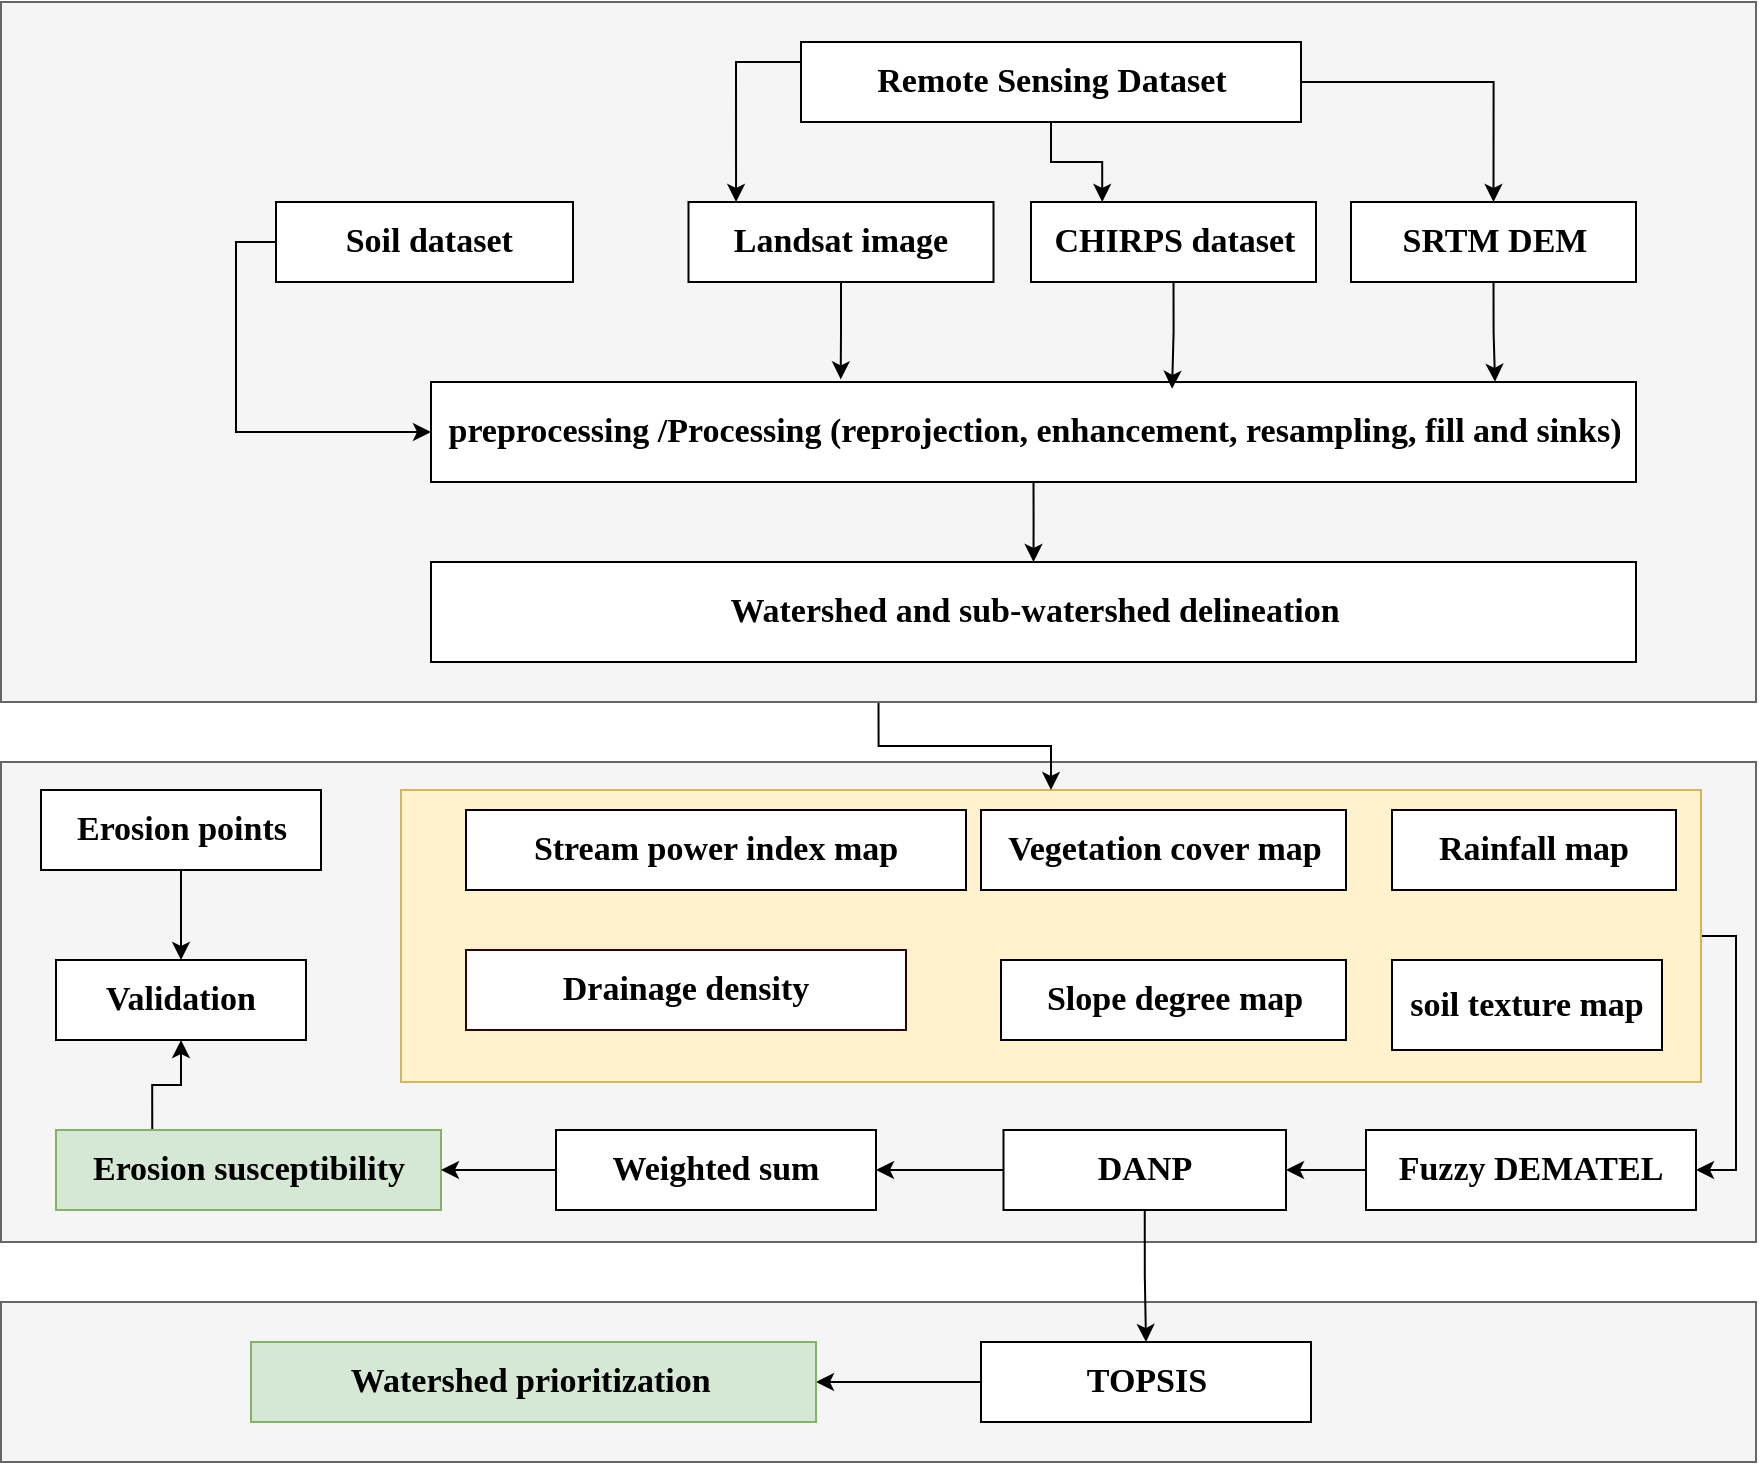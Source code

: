 <mxfile version="28.2.5">
  <diagram name="Page-1" id="t93nePplv1bX5VRD2M3A">
    <mxGraphModel dx="1026" dy="516" grid="1" gridSize="10" guides="1" tooltips="1" connect="1" arrows="1" fold="1" page="1" pageScale="1" pageWidth="1169" pageHeight="827" math="0" shadow="0">
      <root>
        <mxCell id="0" />
        <mxCell id="1" parent="0" />
        <mxCell id="rc6Js2rve7goH0_EYzzB-37" value="" style="rounded=0;whiteSpace=wrap;html=1;fillColor=#f5f5f5;strokeColor=#666666;fontColor=#333333;" vertex="1" parent="1">
          <mxGeometry x="82.5" y="400" width="877.5" height="240" as="geometry" />
        </mxCell>
        <mxCell id="rc6Js2rve7goH0_EYzzB-49" style="edgeStyle=orthogonalEdgeStyle;rounded=0;orthogonalLoop=1;jettySize=auto;html=1;exitX=1;exitY=0.5;exitDx=0;exitDy=0;entryX=1;entryY=0.5;entryDx=0;entryDy=0;" edge="1" parent="1" source="rc6Js2rve7goH0_EYzzB-39" target="rc6Js2rve7goH0_EYzzB-15">
          <mxGeometry relative="1" as="geometry">
            <Array as="points">
              <mxPoint x="950" y="487" />
              <mxPoint x="950" y="604" />
            </Array>
          </mxGeometry>
        </mxCell>
        <mxCell id="rc6Js2rve7goH0_EYzzB-39" value="" style="rounded=0;whiteSpace=wrap;html=1;fillColor=#fff2cc;strokeColor=#d6b656;" vertex="1" parent="1">
          <mxGeometry x="282.5" y="414" width="650" height="146" as="geometry" />
        </mxCell>
        <mxCell id="rc6Js2rve7goH0_EYzzB-1" value="&lt;b&gt;&lt;font style=&quot;font-size: 17px;&quot; face=&quot;Times New Roman&quot;&gt;soil texture map&lt;/font&gt;&lt;/b&gt;" style="rounded=0;whiteSpace=wrap;html=1;" vertex="1" parent="1">
          <mxGeometry x="778" y="499" width="135" height="45" as="geometry" />
        </mxCell>
        <mxCell id="rc6Js2rve7goH0_EYzzB-2" value="&lt;b&gt;&lt;font style=&quot;font-size: 17px;&quot; face=&quot;Times New Roman&quot;&gt;Stream power index map&lt;/font&gt;&lt;/b&gt;" style="rounded=0;whiteSpace=wrap;html=1;" vertex="1" parent="1">
          <mxGeometry x="315" y="424" width="250" height="40" as="geometry" />
        </mxCell>
        <mxCell id="rc6Js2rve7goH0_EYzzB-3" value="&lt;b&gt;&lt;font style=&quot;font-size: 17px;&quot; face=&quot;Times New Roman&quot;&gt;Vegetation cover map&lt;/font&gt;&lt;/b&gt;" style="rounded=0;whiteSpace=wrap;html=1;" vertex="1" parent="1">
          <mxGeometry x="572.5" y="424" width="182.5" height="40" as="geometry" />
        </mxCell>
        <mxCell id="rc6Js2rve7goH0_EYzzB-48" style="edgeStyle=orthogonalEdgeStyle;rounded=0;orthogonalLoop=1;jettySize=auto;html=1;exitX=0.5;exitY=1;exitDx=0;exitDy=0;entryX=0.5;entryY=0;entryDx=0;entryDy=0;" edge="1" parent="1" source="rc6Js2rve7goH0_EYzzB-36" target="rc6Js2rve7goH0_EYzzB-39">
          <mxGeometry relative="1" as="geometry" />
        </mxCell>
        <mxCell id="rc6Js2rve7goH0_EYzzB-36" value="" style="rounded=0;whiteSpace=wrap;html=1;fillColor=#f5f5f5;strokeColor=#666666;fontColor=#333333;" vertex="1" parent="1">
          <mxGeometry x="82.5" y="20" width="877.5" height="350" as="geometry" />
        </mxCell>
        <mxCell id="rc6Js2rve7goH0_EYzzB-4" value="&lt;font face=&quot;Times New Roman&quot;&gt;&lt;span style=&quot;font-size: 17px;&quot;&gt;&lt;b&gt;Rainfall map&lt;/b&gt;&lt;/span&gt;&lt;/font&gt;" style="rounded=0;whiteSpace=wrap;html=1;" vertex="1" parent="1">
          <mxGeometry x="778" y="424" width="142" height="40" as="geometry" />
        </mxCell>
        <mxCell id="rc6Js2rve7goH0_EYzzB-5" value="&lt;font face=&quot;Times New Roman&quot;&gt;&lt;span style=&quot;font-size: 17px;&quot;&gt;&lt;b&gt;Drainage density&lt;/b&gt;&lt;/span&gt;&lt;/font&gt;" style="rounded=0;whiteSpace=wrap;html=1;strokeColor=#330000;" vertex="1" parent="1">
          <mxGeometry x="315" y="494" width="220" height="40" as="geometry" />
        </mxCell>
        <mxCell id="rc6Js2rve7goH0_EYzzB-6" value="&lt;font face=&quot;Times New Roman&quot;&gt;&lt;span style=&quot;font-size: 17px;&quot;&gt;&lt;b&gt;Slope degree map&lt;/b&gt;&lt;/span&gt;&lt;/font&gt;" style="rounded=0;whiteSpace=wrap;html=1;" vertex="1" parent="1">
          <mxGeometry x="582.5" y="499" width="172.5" height="40" as="geometry" />
        </mxCell>
        <mxCell id="rc6Js2rve7goH0_EYzzB-35" style="edgeStyle=orthogonalEdgeStyle;rounded=0;orthogonalLoop=1;jettySize=auto;html=1;exitX=0.5;exitY=1;exitDx=0;exitDy=0;" edge="1" parent="1" source="rc6Js2rve7goH0_EYzzB-7" target="rc6Js2rve7goH0_EYzzB-22">
          <mxGeometry relative="1" as="geometry" />
        </mxCell>
        <mxCell id="rc6Js2rve7goH0_EYzzB-7" value="&lt;font face=&quot;Times New Roman&quot;&gt;&lt;span style=&quot;font-size: 17px;&quot;&gt;&lt;b&gt;preprocessing /Processing (reprojection, enhancement, resampling, fill and sinks)&lt;/b&gt;&lt;/span&gt;&lt;/font&gt;" style="rounded=0;whiteSpace=wrap;html=1;" vertex="1" parent="1">
          <mxGeometry x="297.5" y="210" width="602.5" height="50" as="geometry" />
        </mxCell>
        <mxCell id="rc6Js2rve7goH0_EYzzB-8" value="&lt;font face=&quot;Times New Roman&quot;&gt;&lt;span style=&quot;font-size: 17px;&quot;&gt;&lt;b&gt;CHIRPS dataset&lt;/b&gt;&lt;/span&gt;&lt;/font&gt;" style="rounded=0;whiteSpace=wrap;html=1;" vertex="1" parent="1">
          <mxGeometry x="597.5" y="120" width="142.5" height="40" as="geometry" />
        </mxCell>
        <mxCell id="rc6Js2rve7goH0_EYzzB-9" value="&lt;font face=&quot;Times New Roman&quot;&gt;&lt;span style=&quot;font-size: 17px;&quot;&gt;&lt;b&gt;Landsat image&lt;/b&gt;&lt;/span&gt;&lt;/font&gt;" style="rounded=0;whiteSpace=wrap;html=1;" vertex="1" parent="1">
          <mxGeometry x="426.25" y="120" width="152.5" height="40" as="geometry" />
        </mxCell>
        <mxCell id="rc6Js2rve7goH0_EYzzB-10" value="&lt;font face=&quot;Times New Roman&quot;&gt;&lt;span style=&quot;font-size: 17px;&quot;&gt;&lt;b&gt;SRTM DEM&lt;/b&gt;&lt;/span&gt;&lt;/font&gt;" style="rounded=0;whiteSpace=wrap;html=1;" vertex="1" parent="1">
          <mxGeometry x="757.5" y="120" width="142.5" height="40" as="geometry" />
        </mxCell>
        <mxCell id="rc6Js2rve7goH0_EYzzB-31" style="edgeStyle=orthogonalEdgeStyle;rounded=0;orthogonalLoop=1;jettySize=auto;html=1;exitX=0;exitY=0.5;exitDx=0;exitDy=0;entryX=0;entryY=0.5;entryDx=0;entryDy=0;" edge="1" parent="1" source="rc6Js2rve7goH0_EYzzB-11" target="rc6Js2rve7goH0_EYzzB-7">
          <mxGeometry relative="1" as="geometry" />
        </mxCell>
        <mxCell id="rc6Js2rve7goH0_EYzzB-11" value="&lt;font face=&quot;Times New Roman&quot;&gt;&lt;span style=&quot;font-size: 17px;&quot;&gt;&lt;b&gt;&amp;nbsp;Soil dataset&lt;/b&gt;&lt;/span&gt;&lt;/font&gt;" style="rounded=0;whiteSpace=wrap;html=1;" vertex="1" parent="1">
          <mxGeometry x="220" y="120" width="148.5" height="40" as="geometry" />
        </mxCell>
        <mxCell id="rc6Js2rve7goH0_EYzzB-27" style="edgeStyle=orthogonalEdgeStyle;rounded=0;orthogonalLoop=1;jettySize=auto;html=1;exitX=1;exitY=0.5;exitDx=0;exitDy=0;entryX=0.5;entryY=0;entryDx=0;entryDy=0;" edge="1" parent="1" source="rc6Js2rve7goH0_EYzzB-12" target="rc6Js2rve7goH0_EYzzB-10">
          <mxGeometry relative="1" as="geometry" />
        </mxCell>
        <mxCell id="rc6Js2rve7goH0_EYzzB-30" style="edgeStyle=orthogonalEdgeStyle;rounded=0;orthogonalLoop=1;jettySize=auto;html=1;exitX=0.5;exitY=1;exitDx=0;exitDy=0;entryX=0.25;entryY=0;entryDx=0;entryDy=0;" edge="1" parent="1" source="rc6Js2rve7goH0_EYzzB-12" target="rc6Js2rve7goH0_EYzzB-8">
          <mxGeometry relative="1" as="geometry" />
        </mxCell>
        <mxCell id="rc6Js2rve7goH0_EYzzB-12" value="&lt;font face=&quot;Times New Roman&quot;&gt;&lt;span style=&quot;font-size: 17px;&quot;&gt;&lt;b&gt;Remote Sensing Dataset&lt;/b&gt;&lt;/span&gt;&lt;/font&gt;" style="rounded=0;whiteSpace=wrap;html=1;" vertex="1" parent="1">
          <mxGeometry x="482.5" y="40" width="250" height="40" as="geometry" />
        </mxCell>
        <mxCell id="rc6Js2rve7goH0_EYzzB-50" style="edgeStyle=orthogonalEdgeStyle;rounded=0;orthogonalLoop=1;jettySize=auto;html=1;exitX=0;exitY=0.5;exitDx=0;exitDy=0;entryX=1;entryY=0.5;entryDx=0;entryDy=0;" edge="1" parent="1" source="rc6Js2rve7goH0_EYzzB-15" target="rc6Js2rve7goH0_EYzzB-16">
          <mxGeometry relative="1" as="geometry" />
        </mxCell>
        <mxCell id="rc6Js2rve7goH0_EYzzB-15" value="&lt;font face=&quot;Times New Roman&quot;&gt;&lt;span style=&quot;font-size: 17px;&quot;&gt;&lt;b&gt;Fuzzy DEMATEL&lt;/b&gt;&lt;/span&gt;&lt;/font&gt;" style="rounded=0;whiteSpace=wrap;html=1;" vertex="1" parent="1">
          <mxGeometry x="765" y="584" width="165" height="40" as="geometry" />
        </mxCell>
        <mxCell id="rc6Js2rve7goH0_EYzzB-38" value="" style="rounded=0;whiteSpace=wrap;html=1;fillColor=#f5f5f5;strokeColor=#666666;fontColor=#333333;" vertex="1" parent="1">
          <mxGeometry x="82.5" y="670" width="877.5" height="80" as="geometry" />
        </mxCell>
        <mxCell id="rc6Js2rve7goH0_EYzzB-41" style="edgeStyle=orthogonalEdgeStyle;rounded=0;orthogonalLoop=1;jettySize=auto;html=1;exitX=0.5;exitY=1;exitDx=0;exitDy=0;" edge="1" parent="1" source="rc6Js2rve7goH0_EYzzB-16" target="rc6Js2rve7goH0_EYzzB-17">
          <mxGeometry relative="1" as="geometry" />
        </mxCell>
        <mxCell id="rc6Js2rve7goH0_EYzzB-44" style="edgeStyle=orthogonalEdgeStyle;rounded=0;orthogonalLoop=1;jettySize=auto;html=1;exitX=0;exitY=0.5;exitDx=0;exitDy=0;entryX=1;entryY=0.5;entryDx=0;entryDy=0;" edge="1" parent="1" source="rc6Js2rve7goH0_EYzzB-16" target="rc6Js2rve7goH0_EYzzB-25">
          <mxGeometry relative="1" as="geometry" />
        </mxCell>
        <mxCell id="rc6Js2rve7goH0_EYzzB-16" value="&lt;font face=&quot;Times New Roman&quot;&gt;&lt;span style=&quot;font-size: 17px;&quot;&gt;&lt;b&gt;DANP&lt;/b&gt;&lt;/span&gt;&lt;/font&gt;" style="rounded=0;whiteSpace=wrap;html=1;" vertex="1" parent="1">
          <mxGeometry x="583.75" y="584" width="141.25" height="40" as="geometry" />
        </mxCell>
        <mxCell id="rc6Js2rve7goH0_EYzzB-43" style="edgeStyle=orthogonalEdgeStyle;rounded=0;orthogonalLoop=1;jettySize=auto;html=1;exitX=0;exitY=0.5;exitDx=0;exitDy=0;entryX=1;entryY=0.5;entryDx=0;entryDy=0;" edge="1" parent="1" source="rc6Js2rve7goH0_EYzzB-17" target="rc6Js2rve7goH0_EYzzB-19">
          <mxGeometry relative="1" as="geometry" />
        </mxCell>
        <mxCell id="rc6Js2rve7goH0_EYzzB-17" value="&lt;font face=&quot;Times New Roman&quot;&gt;&lt;span style=&quot;font-size: 17px;&quot;&gt;&lt;b&gt;TOPSIS&lt;/b&gt;&lt;/span&gt;&lt;/font&gt;" style="rounded=0;whiteSpace=wrap;html=1;" vertex="1" parent="1">
          <mxGeometry x="572.5" y="690" width="165" height="40" as="geometry" />
        </mxCell>
        <mxCell id="rc6Js2rve7goH0_EYzzB-46" style="edgeStyle=orthogonalEdgeStyle;rounded=0;orthogonalLoop=1;jettySize=auto;html=1;exitX=0.25;exitY=0;exitDx=0;exitDy=0;" edge="1" parent="1" source="rc6Js2rve7goH0_EYzzB-18" target="rc6Js2rve7goH0_EYzzB-20">
          <mxGeometry relative="1" as="geometry" />
        </mxCell>
        <mxCell id="rc6Js2rve7goH0_EYzzB-18" value="&lt;font face=&quot;Times New Roman&quot;&gt;&lt;span style=&quot;font-size: 17px;&quot;&gt;&lt;b&gt;Erosion susceptibility&lt;/b&gt;&lt;/span&gt;&lt;/font&gt;" style="rounded=0;whiteSpace=wrap;html=1;fillColor=#d5e8d4;strokeColor=#82b366;" vertex="1" parent="1">
          <mxGeometry x="110" y="584" width="192.5" height="40" as="geometry" />
        </mxCell>
        <mxCell id="rc6Js2rve7goH0_EYzzB-19" value="&lt;font face=&quot;Times New Roman&quot;&gt;&lt;span style=&quot;font-size: 17px;&quot;&gt;&lt;b&gt;Watershed prioritization&amp;nbsp;&lt;/b&gt;&lt;/span&gt;&lt;/font&gt;" style="rounded=0;whiteSpace=wrap;html=1;fillColor=#d5e8d4;strokeColor=#82b366;" vertex="1" parent="1">
          <mxGeometry x="207.5" y="690" width="282.5" height="40" as="geometry" />
        </mxCell>
        <mxCell id="rc6Js2rve7goH0_EYzzB-20" value="&lt;font face=&quot;Times New Roman&quot;&gt;&lt;span style=&quot;font-size: 17px;&quot;&gt;&lt;b&gt;Validation&lt;/b&gt;&lt;/span&gt;&lt;/font&gt;" style="rounded=0;whiteSpace=wrap;html=1;" vertex="1" parent="1">
          <mxGeometry x="110" y="499" width="125" height="40" as="geometry" />
        </mxCell>
        <mxCell id="rc6Js2rve7goH0_EYzzB-47" style="edgeStyle=orthogonalEdgeStyle;rounded=0;orthogonalLoop=1;jettySize=auto;html=1;exitX=0.5;exitY=1;exitDx=0;exitDy=0;" edge="1" parent="1" source="rc6Js2rve7goH0_EYzzB-21" target="rc6Js2rve7goH0_EYzzB-20">
          <mxGeometry relative="1" as="geometry" />
        </mxCell>
        <mxCell id="rc6Js2rve7goH0_EYzzB-21" value="&lt;font face=&quot;Times New Roman&quot;&gt;&lt;span style=&quot;font-size: 17px;&quot;&gt;&lt;b&gt;Erosion points&lt;/b&gt;&lt;/span&gt;&lt;/font&gt;" style="rounded=0;whiteSpace=wrap;html=1;" vertex="1" parent="1">
          <mxGeometry x="102.5" y="414" width="140" height="40" as="geometry" />
        </mxCell>
        <mxCell id="rc6Js2rve7goH0_EYzzB-22" value="&lt;font face=&quot;Times New Roman&quot;&gt;&lt;span style=&quot;font-size: 17px;&quot;&gt;&lt;b&gt;Watershed and sub-watershed delineation&lt;/b&gt;&lt;/span&gt;&lt;/font&gt;" style="rounded=0;whiteSpace=wrap;html=1;" vertex="1" parent="1">
          <mxGeometry x="297.5" y="300" width="602.5" height="50" as="geometry" />
        </mxCell>
        <mxCell id="rc6Js2rve7goH0_EYzzB-45" style="edgeStyle=orthogonalEdgeStyle;rounded=0;orthogonalLoop=1;jettySize=auto;html=1;exitX=0;exitY=0.5;exitDx=0;exitDy=0;entryX=1;entryY=0.5;entryDx=0;entryDy=0;" edge="1" parent="1" source="rc6Js2rve7goH0_EYzzB-25" target="rc6Js2rve7goH0_EYzzB-18">
          <mxGeometry relative="1" as="geometry" />
        </mxCell>
        <mxCell id="rc6Js2rve7goH0_EYzzB-25" value="&lt;font face=&quot;Times New Roman&quot;&gt;&lt;span style=&quot;font-size: 17px;&quot;&gt;&lt;b&gt;Weighted sum&lt;/b&gt;&lt;/span&gt;&lt;/font&gt;" style="rounded=0;whiteSpace=wrap;html=1;" vertex="1" parent="1">
          <mxGeometry x="360" y="584" width="160" height="40" as="geometry" />
        </mxCell>
        <mxCell id="rc6Js2rve7goH0_EYzzB-29" style="edgeStyle=orthogonalEdgeStyle;rounded=0;orthogonalLoop=1;jettySize=auto;html=1;exitX=0;exitY=0.25;exitDx=0;exitDy=0;entryX=0.156;entryY=0;entryDx=0;entryDy=0;entryPerimeter=0;" edge="1" parent="1" source="rc6Js2rve7goH0_EYzzB-12" target="rc6Js2rve7goH0_EYzzB-9">
          <mxGeometry relative="1" as="geometry" />
        </mxCell>
        <mxCell id="rc6Js2rve7goH0_EYzzB-32" style="edgeStyle=orthogonalEdgeStyle;rounded=0;orthogonalLoop=1;jettySize=auto;html=1;exitX=0.5;exitY=1;exitDx=0;exitDy=0;entryX=0.34;entryY=-0.026;entryDx=0;entryDy=0;entryPerimeter=0;" edge="1" parent="1" source="rc6Js2rve7goH0_EYzzB-9" target="rc6Js2rve7goH0_EYzzB-7">
          <mxGeometry relative="1" as="geometry" />
        </mxCell>
        <mxCell id="rc6Js2rve7goH0_EYzzB-33" style="edgeStyle=orthogonalEdgeStyle;rounded=0;orthogonalLoop=1;jettySize=auto;html=1;exitX=0.5;exitY=1;exitDx=0;exitDy=0;entryX=0.615;entryY=0.068;entryDx=0;entryDy=0;entryPerimeter=0;" edge="1" parent="1" source="rc6Js2rve7goH0_EYzzB-8" target="rc6Js2rve7goH0_EYzzB-7">
          <mxGeometry relative="1" as="geometry" />
        </mxCell>
        <mxCell id="rc6Js2rve7goH0_EYzzB-34" style="edgeStyle=orthogonalEdgeStyle;rounded=0;orthogonalLoop=1;jettySize=auto;html=1;exitX=0.5;exitY=1;exitDx=0;exitDy=0;entryX=0.883;entryY=-0.002;entryDx=0;entryDy=0;entryPerimeter=0;" edge="1" parent="1" source="rc6Js2rve7goH0_EYzzB-10" target="rc6Js2rve7goH0_EYzzB-7">
          <mxGeometry relative="1" as="geometry" />
        </mxCell>
      </root>
    </mxGraphModel>
  </diagram>
</mxfile>
